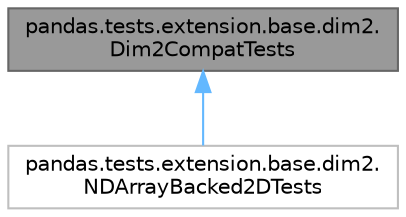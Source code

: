 digraph "pandas.tests.extension.base.dim2.Dim2CompatTests"
{
 // LATEX_PDF_SIZE
  bgcolor="transparent";
  edge [fontname=Helvetica,fontsize=10,labelfontname=Helvetica,labelfontsize=10];
  node [fontname=Helvetica,fontsize=10,shape=box,height=0.2,width=0.4];
  Node1 [id="Node000001",label="pandas.tests.extension.base.dim2.\lDim2CompatTests",height=0.2,width=0.4,color="gray40", fillcolor="grey60", style="filled", fontcolor="black",tooltip=" "];
  Node1 -> Node2 [id="edge1_Node000001_Node000002",dir="back",color="steelblue1",style="solid",tooltip=" "];
  Node2 [id="Node000002",label="pandas.tests.extension.base.dim2.\lNDArrayBacked2DTests",height=0.2,width=0.4,color="grey75", fillcolor="white", style="filled",URL="$d3/dce/classpandas_1_1tests_1_1extension_1_1base_1_1dim2_1_1NDArrayBacked2DTests.html",tooltip=" "];
}
